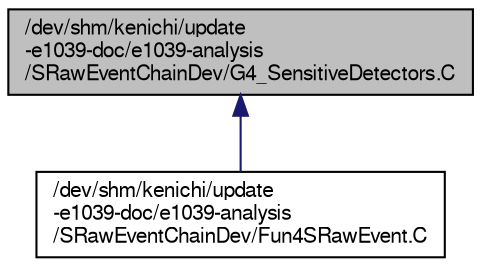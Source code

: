 digraph "/dev/shm/kenichi/update-e1039-doc/e1039-analysis/SRawEventChainDev/G4_SensitiveDetectors.C"
{
  bgcolor="transparent";
  edge [fontname="FreeSans",fontsize="10",labelfontname="FreeSans",labelfontsize="10"];
  node [fontname="FreeSans",fontsize="10",shape=record];
  Node1 [label="/dev/shm/kenichi/update\l-e1039-doc/e1039-analysis\l/SRawEventChainDev/G4_SensitiveDetectors.C",height=0.2,width=0.4,color="black", fillcolor="grey75", style="filled" fontcolor="black"];
  Node1 -> Node2 [dir="back",color="midnightblue",fontsize="10",style="solid",fontname="FreeSans"];
  Node2 [label="/dev/shm/kenichi/update\l-e1039-doc/e1039-analysis\l/SRawEventChainDev/Fun4SRawEvent.C",height=0.2,width=0.4,color="black",URL="$d8/de7/Fun4SRawEvent_8C.html"];
}
